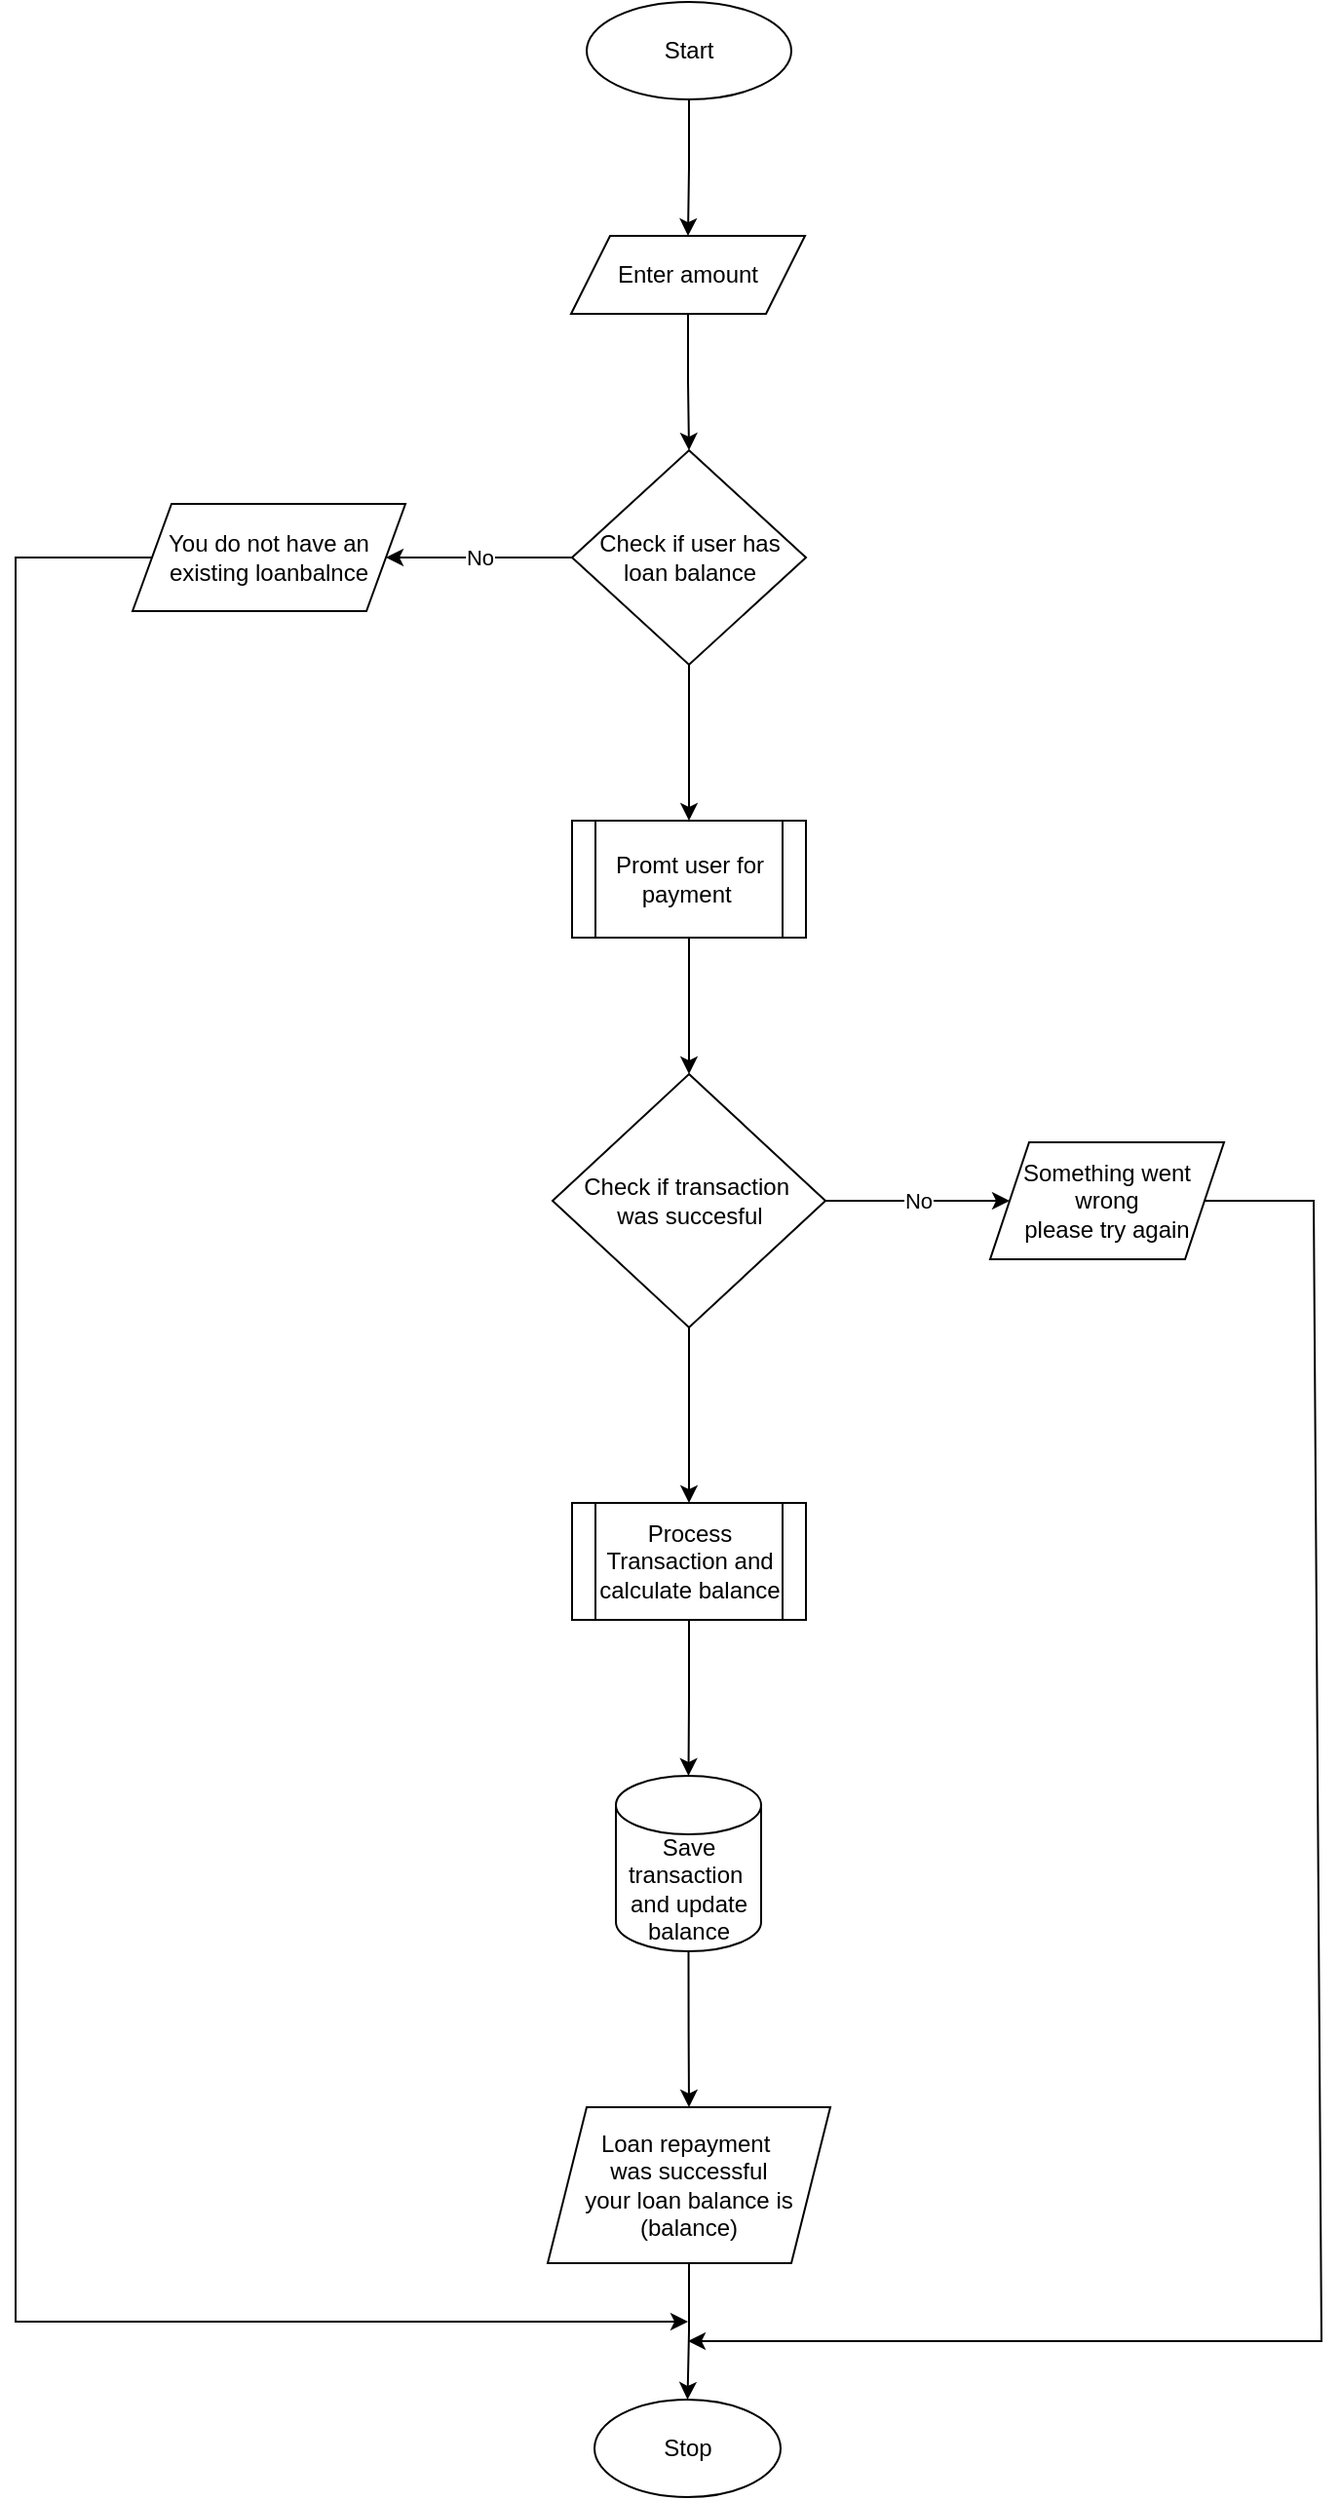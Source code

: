 <mxfile version="24.5.3" type="device">
  <diagram name="Page-1" id="Pp3nULhGCx3XaeL6AW0G">
    <mxGraphModel dx="756" dy="410" grid="1" gridSize="10" guides="1" tooltips="1" connect="1" arrows="1" fold="1" page="1" pageScale="1" pageWidth="850" pageHeight="1500" math="0" shadow="0">
      <root>
        <mxCell id="0" />
        <mxCell id="1" parent="0" />
        <mxCell id="klCD-9j0EHLRt9dn0OF4-14" style="edgeStyle=orthogonalEdgeStyle;rounded=0;orthogonalLoop=1;jettySize=auto;html=1;exitX=0.5;exitY=1;exitDx=0;exitDy=0;entryX=0.5;entryY=0;entryDx=0;entryDy=0;" edge="1" parent="1" source="klCD-9j0EHLRt9dn0OF4-1" target="klCD-9j0EHLRt9dn0OF4-2">
          <mxGeometry relative="1" as="geometry" />
        </mxCell>
        <mxCell id="klCD-9j0EHLRt9dn0OF4-1" value="Start" style="ellipse;whiteSpace=wrap;html=1;" vertex="1" parent="1">
          <mxGeometry x="373" y="50" width="105" height="50" as="geometry" />
        </mxCell>
        <mxCell id="klCD-9j0EHLRt9dn0OF4-15" style="edgeStyle=orthogonalEdgeStyle;rounded=0;orthogonalLoop=1;jettySize=auto;html=1;exitX=0.5;exitY=1;exitDx=0;exitDy=0;entryX=0.5;entryY=0;entryDx=0;entryDy=0;" edge="1" parent="1" source="klCD-9j0EHLRt9dn0OF4-2" target="klCD-9j0EHLRt9dn0OF4-3">
          <mxGeometry relative="1" as="geometry" />
        </mxCell>
        <mxCell id="klCD-9j0EHLRt9dn0OF4-2" value="Enter amount" style="shape=parallelogram;perimeter=parallelogramPerimeter;whiteSpace=wrap;html=1;fixedSize=1;" vertex="1" parent="1">
          <mxGeometry x="365" y="170" width="120" height="40" as="geometry" />
        </mxCell>
        <mxCell id="klCD-9j0EHLRt9dn0OF4-16" style="edgeStyle=orthogonalEdgeStyle;rounded=0;orthogonalLoop=1;jettySize=auto;html=1;" edge="1" parent="1" source="klCD-9j0EHLRt9dn0OF4-3" target="klCD-9j0EHLRt9dn0OF4-4">
          <mxGeometry relative="1" as="geometry" />
        </mxCell>
        <mxCell id="klCD-9j0EHLRt9dn0OF4-17" value="No" style="edgeLabel;html=1;align=center;verticalAlign=middle;resizable=0;points=[];" vertex="1" connectable="0" parent="klCD-9j0EHLRt9dn0OF4-16">
          <mxGeometry relative="1" as="geometry">
            <mxPoint as="offset" />
          </mxGeometry>
        </mxCell>
        <mxCell id="klCD-9j0EHLRt9dn0OF4-20" style="edgeStyle=orthogonalEdgeStyle;rounded=0;orthogonalLoop=1;jettySize=auto;html=1;exitX=0.5;exitY=1;exitDx=0;exitDy=0;entryX=0.5;entryY=0;entryDx=0;entryDy=0;" edge="1" parent="1" source="klCD-9j0EHLRt9dn0OF4-3" target="klCD-9j0EHLRt9dn0OF4-5">
          <mxGeometry relative="1" as="geometry" />
        </mxCell>
        <mxCell id="klCD-9j0EHLRt9dn0OF4-3" value="Check if user has loan balance" style="rhombus;whiteSpace=wrap;html=1;" vertex="1" parent="1">
          <mxGeometry x="365.5" y="280" width="120" height="110" as="geometry" />
        </mxCell>
        <mxCell id="klCD-9j0EHLRt9dn0OF4-4" value="You do not have an existing loanbalnce" style="shape=parallelogram;perimeter=parallelogramPerimeter;whiteSpace=wrap;html=1;fixedSize=1;" vertex="1" parent="1">
          <mxGeometry x="140" y="307.5" width="140" height="55" as="geometry" />
        </mxCell>
        <mxCell id="klCD-9j0EHLRt9dn0OF4-21" style="edgeStyle=orthogonalEdgeStyle;rounded=0;orthogonalLoop=1;jettySize=auto;html=1;exitX=0.5;exitY=1;exitDx=0;exitDy=0;entryX=0.5;entryY=0;entryDx=0;entryDy=0;" edge="1" parent="1" source="klCD-9j0EHLRt9dn0OF4-5" target="klCD-9j0EHLRt9dn0OF4-6">
          <mxGeometry relative="1" as="geometry" />
        </mxCell>
        <mxCell id="klCD-9j0EHLRt9dn0OF4-5" value="Promt user for payment&amp;nbsp;" style="shape=process;whiteSpace=wrap;html=1;backgroundOutline=1;" vertex="1" parent="1">
          <mxGeometry x="365.5" y="470" width="120" height="60" as="geometry" />
        </mxCell>
        <mxCell id="klCD-9j0EHLRt9dn0OF4-22" style="edgeStyle=orthogonalEdgeStyle;rounded=0;orthogonalLoop=1;jettySize=auto;html=1;exitX=1;exitY=0.5;exitDx=0;exitDy=0;entryX=0;entryY=0.5;entryDx=0;entryDy=0;" edge="1" parent="1" source="klCD-9j0EHLRt9dn0OF4-6" target="klCD-9j0EHLRt9dn0OF4-13">
          <mxGeometry relative="1" as="geometry" />
        </mxCell>
        <mxCell id="klCD-9j0EHLRt9dn0OF4-23" value="No" style="edgeLabel;html=1;align=center;verticalAlign=middle;resizable=0;points=[];" vertex="1" connectable="0" parent="klCD-9j0EHLRt9dn0OF4-22">
          <mxGeometry relative="1" as="geometry">
            <mxPoint as="offset" />
          </mxGeometry>
        </mxCell>
        <mxCell id="klCD-9j0EHLRt9dn0OF4-24" style="edgeStyle=orthogonalEdgeStyle;rounded=0;orthogonalLoop=1;jettySize=auto;html=1;exitX=0.5;exitY=1;exitDx=0;exitDy=0;entryX=0.5;entryY=0;entryDx=0;entryDy=0;" edge="1" parent="1" source="klCD-9j0EHLRt9dn0OF4-6" target="klCD-9j0EHLRt9dn0OF4-8">
          <mxGeometry relative="1" as="geometry" />
        </mxCell>
        <mxCell id="klCD-9j0EHLRt9dn0OF4-6" value="Check if transaction&amp;nbsp;&lt;div&gt;was succesful&lt;/div&gt;" style="rhombus;whiteSpace=wrap;html=1;" vertex="1" parent="1">
          <mxGeometry x="355.5" y="600" width="140" height="130" as="geometry" />
        </mxCell>
        <mxCell id="klCD-9j0EHLRt9dn0OF4-8" value="Process Transaction and calculate balance" style="shape=process;whiteSpace=wrap;html=1;backgroundOutline=1;" vertex="1" parent="1">
          <mxGeometry x="365.5" y="820" width="120" height="60" as="geometry" />
        </mxCell>
        <mxCell id="klCD-9j0EHLRt9dn0OF4-26" style="edgeStyle=orthogonalEdgeStyle;rounded=0;orthogonalLoop=1;jettySize=auto;html=1;exitX=0.5;exitY=1;exitDx=0;exitDy=0;exitPerimeter=0;entryX=0.5;entryY=0;entryDx=0;entryDy=0;" edge="1" parent="1" source="klCD-9j0EHLRt9dn0OF4-10" target="klCD-9j0EHLRt9dn0OF4-11">
          <mxGeometry relative="1" as="geometry" />
        </mxCell>
        <mxCell id="klCD-9j0EHLRt9dn0OF4-10" value="Save transaction&amp;nbsp;&lt;div&gt;and update balance&lt;/div&gt;" style="shape=cylinder3;whiteSpace=wrap;html=1;boundedLbl=1;backgroundOutline=1;size=15;" vertex="1" parent="1">
          <mxGeometry x="388" y="960" width="74.5" height="90" as="geometry" />
        </mxCell>
        <mxCell id="klCD-9j0EHLRt9dn0OF4-27" style="edgeStyle=orthogonalEdgeStyle;rounded=0;orthogonalLoop=1;jettySize=auto;html=1;exitX=0.5;exitY=1;exitDx=0;exitDy=0;entryX=0.5;entryY=0;entryDx=0;entryDy=0;" edge="1" parent="1" source="klCD-9j0EHLRt9dn0OF4-11" target="klCD-9j0EHLRt9dn0OF4-12">
          <mxGeometry relative="1" as="geometry" />
        </mxCell>
        <mxCell id="klCD-9j0EHLRt9dn0OF4-11" value="Loan repayment&amp;nbsp;&lt;div&gt;was successful&lt;/div&gt;&lt;div&gt;your loan balance is&lt;/div&gt;&lt;div&gt;(balance)&lt;/div&gt;" style="shape=parallelogram;perimeter=parallelogramPerimeter;whiteSpace=wrap;html=1;fixedSize=1;" vertex="1" parent="1">
          <mxGeometry x="353" y="1130" width="145" height="80" as="geometry" />
        </mxCell>
        <mxCell id="klCD-9j0EHLRt9dn0OF4-12" value="Stop" style="ellipse;whiteSpace=wrap;html=1;" vertex="1" parent="1">
          <mxGeometry x="377" y="1280" width="95.5" height="50" as="geometry" />
        </mxCell>
        <mxCell id="klCD-9j0EHLRt9dn0OF4-13" value="Something went wrong&lt;div&gt;please try again&lt;/div&gt;" style="shape=parallelogram;perimeter=parallelogramPerimeter;whiteSpace=wrap;html=1;fixedSize=1;" vertex="1" parent="1">
          <mxGeometry x="580" y="635" width="120" height="60" as="geometry" />
        </mxCell>
        <mxCell id="klCD-9j0EHLRt9dn0OF4-25" style="edgeStyle=orthogonalEdgeStyle;rounded=0;orthogonalLoop=1;jettySize=auto;html=1;exitX=0.5;exitY=1;exitDx=0;exitDy=0;entryX=0.5;entryY=0;entryDx=0;entryDy=0;entryPerimeter=0;" edge="1" parent="1" source="klCD-9j0EHLRt9dn0OF4-8" target="klCD-9j0EHLRt9dn0OF4-10">
          <mxGeometry relative="1" as="geometry" />
        </mxCell>
        <mxCell id="klCD-9j0EHLRt9dn0OF4-28" value="" style="endArrow=classic;html=1;rounded=0;exitX=1;exitY=0.5;exitDx=0;exitDy=0;" edge="1" parent="1" source="klCD-9j0EHLRt9dn0OF4-13">
          <mxGeometry width="50" height="50" relative="1" as="geometry">
            <mxPoint x="686" y="671" as="sourcePoint" />
            <mxPoint x="425" y="1250" as="targetPoint" />
            <Array as="points">
              <mxPoint x="746" y="665" />
              <mxPoint x="750" y="1250" />
            </Array>
          </mxGeometry>
        </mxCell>
        <mxCell id="klCD-9j0EHLRt9dn0OF4-29" value="" style="endArrow=classic;html=1;rounded=0;" edge="1" parent="1" source="klCD-9j0EHLRt9dn0OF4-4">
          <mxGeometry width="50" height="50" relative="1" as="geometry">
            <mxPoint x="154.264" y="410.005" as="sourcePoint" />
            <mxPoint x="425" y="1240" as="targetPoint" />
            <Array as="points">
              <mxPoint x="80" y="335" />
              <mxPoint x="80" y="1240" />
            </Array>
          </mxGeometry>
        </mxCell>
      </root>
    </mxGraphModel>
  </diagram>
</mxfile>
